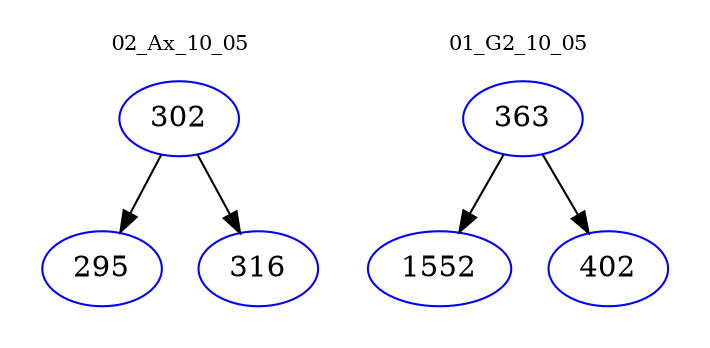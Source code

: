 digraph{
subgraph cluster_0 {
color = white
label = "02_Ax_10_05";
fontsize=10;
T0_302 [label="302", color="blue"]
T0_302 -> T0_295 [color="black"]
T0_295 [label="295", color="blue"]
T0_302 -> T0_316 [color="black"]
T0_316 [label="316", color="blue"]
}
subgraph cluster_1 {
color = white
label = "01_G2_10_05";
fontsize=10;
T1_363 [label="363", color="blue"]
T1_363 -> T1_1552 [color="black"]
T1_1552 [label="1552", color="blue"]
T1_363 -> T1_402 [color="black"]
T1_402 [label="402", color="blue"]
}
}
